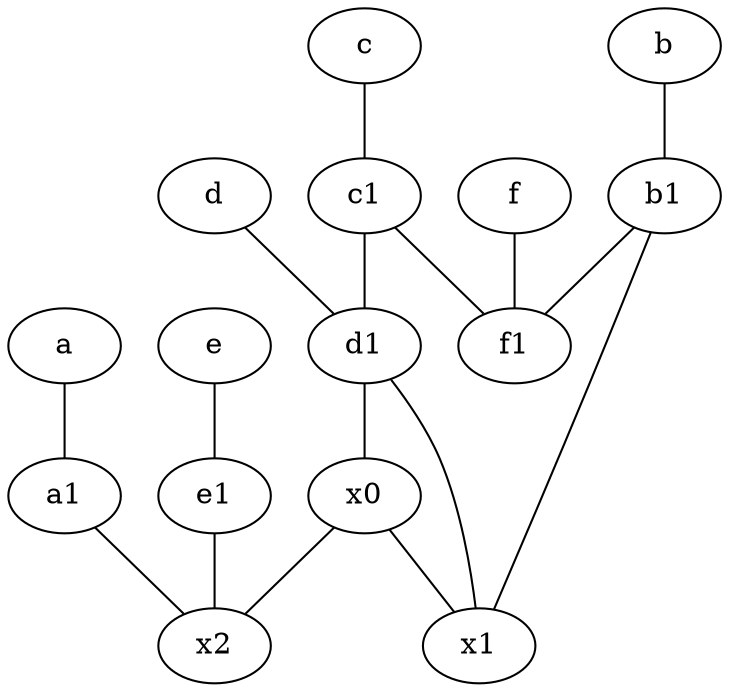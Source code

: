 graph {
	node [labelfontsize=50]
	x2 [labelfontsize=50]
	c [labelfontsize=50 pos="4.5,2!"]
	a1 [labelfontsize=50 pos="8,3!"]
	b1 [labelfontsize=50 pos="9,4!"]
	d [labelfontsize=50 pos="2,5!"]
	c1 [labelfontsize=50 pos="4.5,3!"]
	b [labelfontsize=50 pos="10,4!"]
	d1 [labelfontsize=50 pos="3,5!"]
	x1 [labelfontsize=50]
	e [labelfontsize=50 pos="7,9!"]
	f [labelfontsize=50 pos="3,9!"]
	a [labelfontsize=50 pos="8,2!"]
	x0 [labelfontsize=50]
	f1 [labelfontsize=50 pos="3,8!"]
	e1 [labelfontsize=50 pos="7,7!"]
	c1 -- f1
	d1 -- x1
	c -- c1
	x0 -- x2
	e -- e1
	b1 -- x1
	a -- a1
	b -- b1
	d -- d1
	d1 -- x0
	x0 -- x1
	a1 -- x2
	f -- f1
	b1 -- f1
	c1 -- d1
	e1 -- x2
}
